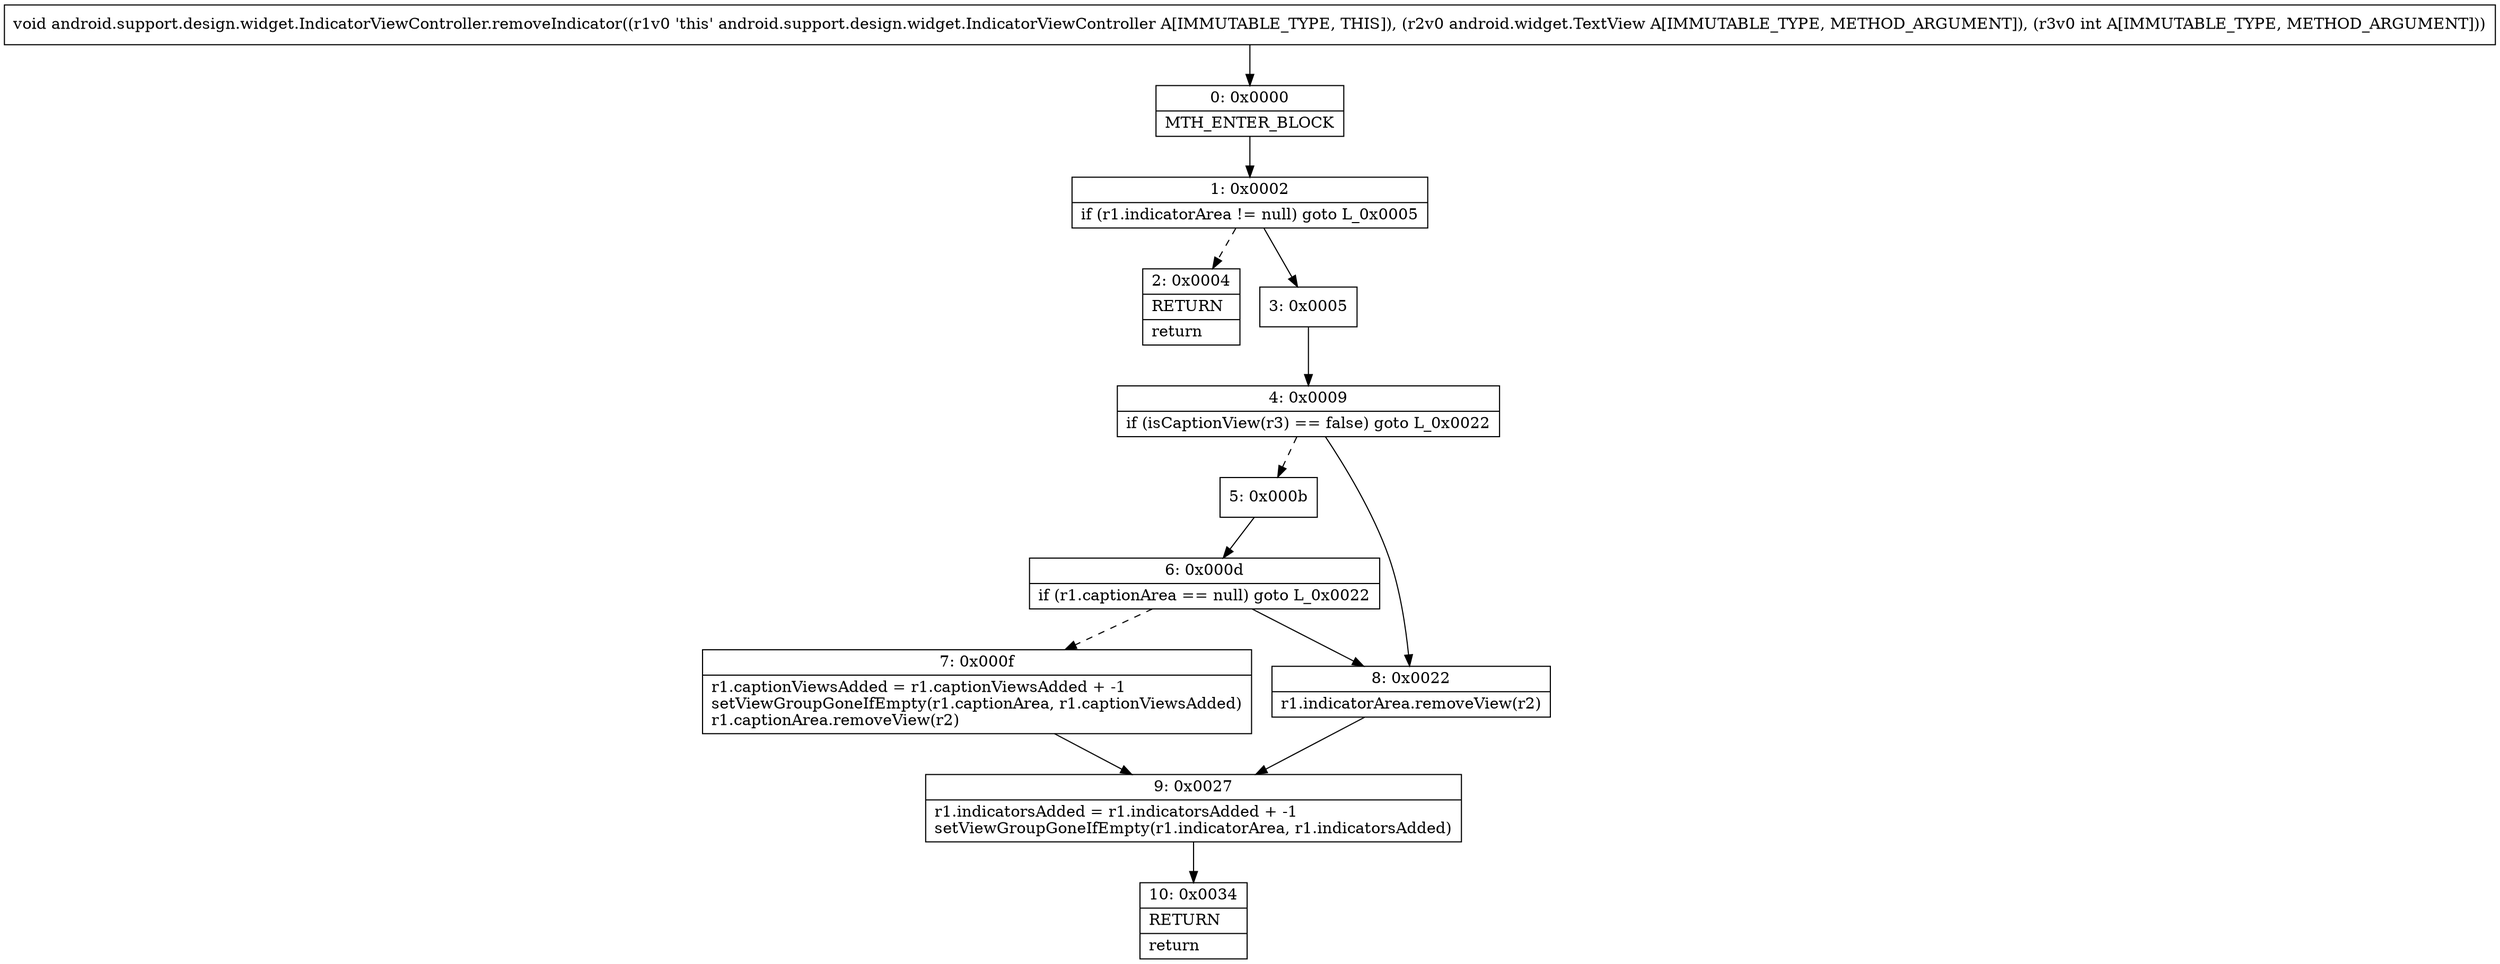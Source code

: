 digraph "CFG forandroid.support.design.widget.IndicatorViewController.removeIndicator(Landroid\/widget\/TextView;I)V" {
Node_0 [shape=record,label="{0\:\ 0x0000|MTH_ENTER_BLOCK\l}"];
Node_1 [shape=record,label="{1\:\ 0x0002|if (r1.indicatorArea != null) goto L_0x0005\l}"];
Node_2 [shape=record,label="{2\:\ 0x0004|RETURN\l|return\l}"];
Node_3 [shape=record,label="{3\:\ 0x0005}"];
Node_4 [shape=record,label="{4\:\ 0x0009|if (isCaptionView(r3) == false) goto L_0x0022\l}"];
Node_5 [shape=record,label="{5\:\ 0x000b}"];
Node_6 [shape=record,label="{6\:\ 0x000d|if (r1.captionArea == null) goto L_0x0022\l}"];
Node_7 [shape=record,label="{7\:\ 0x000f|r1.captionViewsAdded = r1.captionViewsAdded + \-1\lsetViewGroupGoneIfEmpty(r1.captionArea, r1.captionViewsAdded)\lr1.captionArea.removeView(r2)\l}"];
Node_8 [shape=record,label="{8\:\ 0x0022|r1.indicatorArea.removeView(r2)\l}"];
Node_9 [shape=record,label="{9\:\ 0x0027|r1.indicatorsAdded = r1.indicatorsAdded + \-1\lsetViewGroupGoneIfEmpty(r1.indicatorArea, r1.indicatorsAdded)\l}"];
Node_10 [shape=record,label="{10\:\ 0x0034|RETURN\l|return\l}"];
MethodNode[shape=record,label="{void android.support.design.widget.IndicatorViewController.removeIndicator((r1v0 'this' android.support.design.widget.IndicatorViewController A[IMMUTABLE_TYPE, THIS]), (r2v0 android.widget.TextView A[IMMUTABLE_TYPE, METHOD_ARGUMENT]), (r3v0 int A[IMMUTABLE_TYPE, METHOD_ARGUMENT])) }"];
MethodNode -> Node_0;
Node_0 -> Node_1;
Node_1 -> Node_2[style=dashed];
Node_1 -> Node_3;
Node_3 -> Node_4;
Node_4 -> Node_5[style=dashed];
Node_4 -> Node_8;
Node_5 -> Node_6;
Node_6 -> Node_7[style=dashed];
Node_6 -> Node_8;
Node_7 -> Node_9;
Node_8 -> Node_9;
Node_9 -> Node_10;
}

